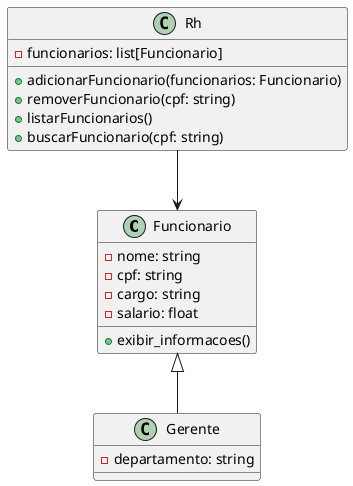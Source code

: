 @startuml

class Funcionario {
  - nome: string
  - cpf: string
  - cargo: string
  - salario: float
  
  + exibir_informacoes()
}

class Gerente {
  - departamento: string
}

class Rh {
  - funcionarios: list[Funcionario]
  
  + adicionarFuncionario(funcionarios: Funcionario)
  + removerFuncionario(cpf: string)
  + listarFuncionarios()
  + buscarFuncionario(cpf: string)
}

Rh --> Funcionario
Funcionario <|-- Gerente

@enduml

